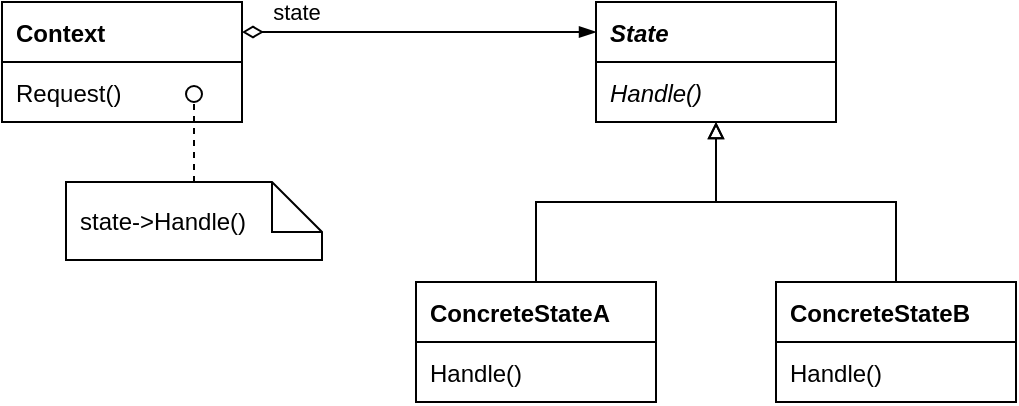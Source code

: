 <mxfile version="21.2.8" type="device">
  <diagram name="Page-1" id="s7iFJKRph6boYEccgbPp">
    <mxGraphModel dx="1080" dy="723" grid="1" gridSize="10" guides="1" tooltips="1" connect="1" arrows="1" fold="1" page="1" pageScale="1" pageWidth="850" pageHeight="1100" math="0" shadow="0">
      <root>
        <mxCell id="0" />
        <mxCell id="1" parent="0" />
        <mxCell id="-9_9eDDFU3y62VpfEBMQ-1" value="Context" style="swimlane;fontStyle=1;childLayout=stackLayout;horizontal=1;startSize=30;fillColor=none;horizontalStack=0;resizeParent=1;resizeParentMax=0;resizeLast=0;collapsible=0;marginBottom=0;fontSize=12;swimlaneHead=1;swimlaneBody=1;connectable=1;allowArrows=1;dropTarget=1;align=left;spacingLeft=5;" parent="1" vertex="1">
          <mxGeometry x="83" y="200" width="120" height="60" as="geometry">
            <mxRectangle x="245" y="370" width="90" height="26" as="alternateBounds" />
          </mxGeometry>
        </mxCell>
        <mxCell id="-9_9eDDFU3y62VpfEBMQ-2" value="Request()" style="text;strokeColor=none;fillColor=none;align=left;verticalAlign=middle;spacingLeft=5;spacingRight=4;overflow=hidden;rotatable=0;points=[[0,0.5],[1,0.5]];portConstraint=eastwest;fontSize=12;fontStyle=0;connectable=0;" parent="-9_9eDDFU3y62VpfEBMQ-1" vertex="1">
          <mxGeometry y="30" width="120" height="30" as="geometry" />
        </mxCell>
        <mxCell id="-9_9eDDFU3y62VpfEBMQ-7" value="State" style="swimlane;fontStyle=3;childLayout=stackLayout;horizontal=1;startSize=30;fillColor=none;horizontalStack=0;resizeParent=1;resizeParentMax=0;resizeLast=0;collapsible=0;marginBottom=0;fontSize=12;swimlaneHead=1;swimlaneBody=1;connectable=1;allowArrows=1;dropTarget=1;align=left;spacingLeft=5;" parent="1" vertex="1">
          <mxGeometry x="380" y="200" width="120" height="60" as="geometry">
            <mxRectangle x="245" y="370" width="90" height="26" as="alternateBounds" />
          </mxGeometry>
        </mxCell>
        <mxCell id="-9_9eDDFU3y62VpfEBMQ-8" value="Handle()" style="text;strokeColor=none;fillColor=none;align=left;verticalAlign=middle;spacingLeft=5;spacingRight=4;overflow=hidden;rotatable=0;points=[[0,0.5],[1,0.5]];portConstraint=eastwest;fontSize=12;fontStyle=2;connectable=0;" parent="-9_9eDDFU3y62VpfEBMQ-7" vertex="1">
          <mxGeometry y="30" width="120" height="30" as="geometry" />
        </mxCell>
        <mxCell id="-9_9eDDFU3y62VpfEBMQ-11" value="ConcreteStateA" style="swimlane;fontStyle=1;childLayout=stackLayout;horizontal=1;startSize=30;fillColor=none;horizontalStack=0;resizeParent=1;resizeParentMax=0;resizeLast=0;collapsible=0;marginBottom=0;fontSize=12;swimlaneHead=1;swimlaneBody=1;connectable=1;allowArrows=1;dropTarget=1;align=left;spacingLeft=5;" parent="1" vertex="1">
          <mxGeometry x="290" y="340" width="120" height="60" as="geometry">
            <mxRectangle x="245" y="370" width="90" height="26" as="alternateBounds" />
          </mxGeometry>
        </mxCell>
        <mxCell id="-9_9eDDFU3y62VpfEBMQ-12" value="Handle()" style="text;strokeColor=none;fillColor=none;align=left;verticalAlign=middle;spacingLeft=5;spacingRight=4;overflow=hidden;rotatable=0;points=[[0,0.5],[1,0.5]];portConstraint=eastwest;fontSize=12;fontStyle=0;connectable=0;" parent="-9_9eDDFU3y62VpfEBMQ-11" vertex="1">
          <mxGeometry y="30" width="120" height="30" as="geometry" />
        </mxCell>
        <mxCell id="-9_9eDDFU3y62VpfEBMQ-15" value="ConcreteStateB" style="swimlane;fontStyle=1;childLayout=stackLayout;horizontal=1;startSize=30;fillColor=none;horizontalStack=0;resizeParent=1;resizeParentMax=0;resizeLast=0;collapsible=0;marginBottom=0;fontSize=12;swimlaneHead=1;swimlaneBody=1;connectable=1;allowArrows=1;dropTarget=1;align=left;spacingLeft=5;" parent="1" vertex="1">
          <mxGeometry x="470" y="340" width="120" height="60" as="geometry">
            <mxRectangle x="245" y="370" width="90" height="26" as="alternateBounds" />
          </mxGeometry>
        </mxCell>
        <mxCell id="-9_9eDDFU3y62VpfEBMQ-18" value="Handle()" style="text;strokeColor=none;fillColor=none;align=left;verticalAlign=middle;spacingLeft=5;spacingRight=4;overflow=hidden;rotatable=0;points=[[0,0.5],[1,0.5]];portConstraint=eastwest;fontSize=12;fontStyle=0;connectable=0;" parent="-9_9eDDFU3y62VpfEBMQ-15" vertex="1">
          <mxGeometry y="30" width="120" height="30" as="geometry" />
        </mxCell>
        <mxCell id="-9_9eDDFU3y62VpfEBMQ-23" value="" style="rounded=0;orthogonalLoop=1;jettySize=auto;html=1;fontSize=12;startSize=8;endArrow=blockThin;endFill=1;exitX=1;exitY=0.25;exitDx=0;exitDy=0;startArrow=diamondThin;startFill=0;entryX=0;entryY=0.25;entryDx=0;entryDy=0;" parent="1" source="-9_9eDDFU3y62VpfEBMQ-1" target="-9_9eDDFU3y62VpfEBMQ-7" edge="1">
          <mxGeometry relative="1" as="geometry">
            <mxPoint x="399" y="228.781" as="sourcePoint" />
            <mxPoint x="320" y="229.141" as="targetPoint" />
          </mxGeometry>
        </mxCell>
        <mxCell id="-9_9eDDFU3y62VpfEBMQ-24" value="state" style="edgeLabel;html=1;align=center;verticalAlign=middle;resizable=0;points=[];" parent="-9_9eDDFU3y62VpfEBMQ-23" vertex="1" connectable="0">
          <mxGeometry x="0.205" y="2" relative="1" as="geometry">
            <mxPoint x="-80" y="-8" as="offset" />
          </mxGeometry>
        </mxCell>
        <mxCell id="-9_9eDDFU3y62VpfEBMQ-25" value="" style="html=1;verticalAlign=bottom;labelBackgroundColor=none;endArrow=oval;endFill=0;endSize=8;rounded=0;fontSize=12;exitX=0.5;exitY=0;exitDx=0;exitDy=0;exitPerimeter=0;anchorPointDirection=0;dashed=1;" parent="1" source="-9_9eDDFU3y62VpfEBMQ-26" edge="1">
          <mxGeometry width="160" relative="1" as="geometry">
            <mxPoint x="308" y="340.5" as="sourcePoint" />
            <mxPoint x="179" y="246" as="targetPoint" />
          </mxGeometry>
        </mxCell>
        <mxCell id="-9_9eDDFU3y62VpfEBMQ-26" value="state-&amp;gt;Handle()" style="shape=note2;boundedLbl=1;whiteSpace=wrap;html=1;size=25;verticalAlign=middle;align=left;spacingLeft=5;fontSize=12;startSize=30;fillColor=none;" parent="1" vertex="1">
          <mxGeometry x="115" y="290" width="128" height="39" as="geometry" />
        </mxCell>
        <mxCell id="-9_9eDDFU3y62VpfEBMQ-27" value="" style="edgeStyle=orthogonalEdgeStyle;rounded=0;orthogonalLoop=1;jettySize=auto;html=1;fontSize=12;startSize=30;endArrow=block;endFill=0;exitX=0.5;exitY=0;exitDx=0;exitDy=0;entryX=0.5;entryY=1;entryDx=0;entryDy=0;" parent="1" source="-9_9eDDFU3y62VpfEBMQ-11" target="-9_9eDDFU3y62VpfEBMQ-7" edge="1">
          <mxGeometry relative="1" as="geometry">
            <mxPoint x="378" y="354" as="sourcePoint" />
            <mxPoint x="378" y="320" as="targetPoint" />
          </mxGeometry>
        </mxCell>
        <mxCell id="-9_9eDDFU3y62VpfEBMQ-29" value="" style="edgeStyle=orthogonalEdgeStyle;rounded=0;orthogonalLoop=1;jettySize=auto;html=1;fontSize=12;startSize=30;endArrow=block;endFill=0;exitX=0.5;exitY=0;exitDx=0;exitDy=0;entryX=0.5;entryY=1;entryDx=0;entryDy=0;" parent="1" source="-9_9eDDFU3y62VpfEBMQ-15" target="-9_9eDDFU3y62VpfEBMQ-7" edge="1">
          <mxGeometry relative="1" as="geometry">
            <mxPoint x="720" y="410" as="sourcePoint" />
            <mxPoint x="540" y="330" as="targetPoint" />
          </mxGeometry>
        </mxCell>
      </root>
    </mxGraphModel>
  </diagram>
</mxfile>
